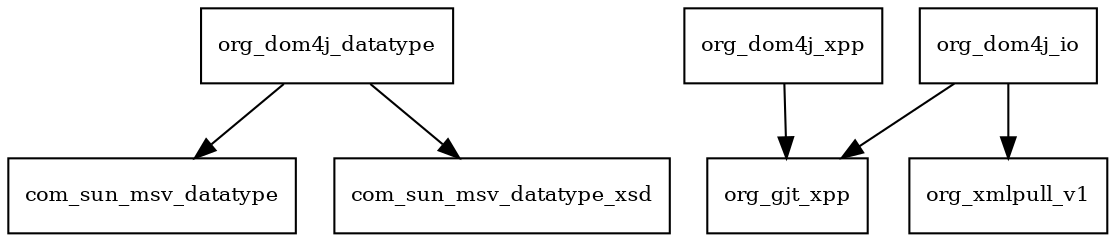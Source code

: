 digraph dom4j_1_6_1_package_dependencies {
  node [shape = box, fontsize=10.0];
  org_dom4j_datatype -> com_sun_msv_datatype;
  org_dom4j_datatype -> com_sun_msv_datatype_xsd;
  org_dom4j_io -> org_gjt_xpp;
  org_dom4j_io -> org_xmlpull_v1;
  org_dom4j_xpp -> org_gjt_xpp;
}
